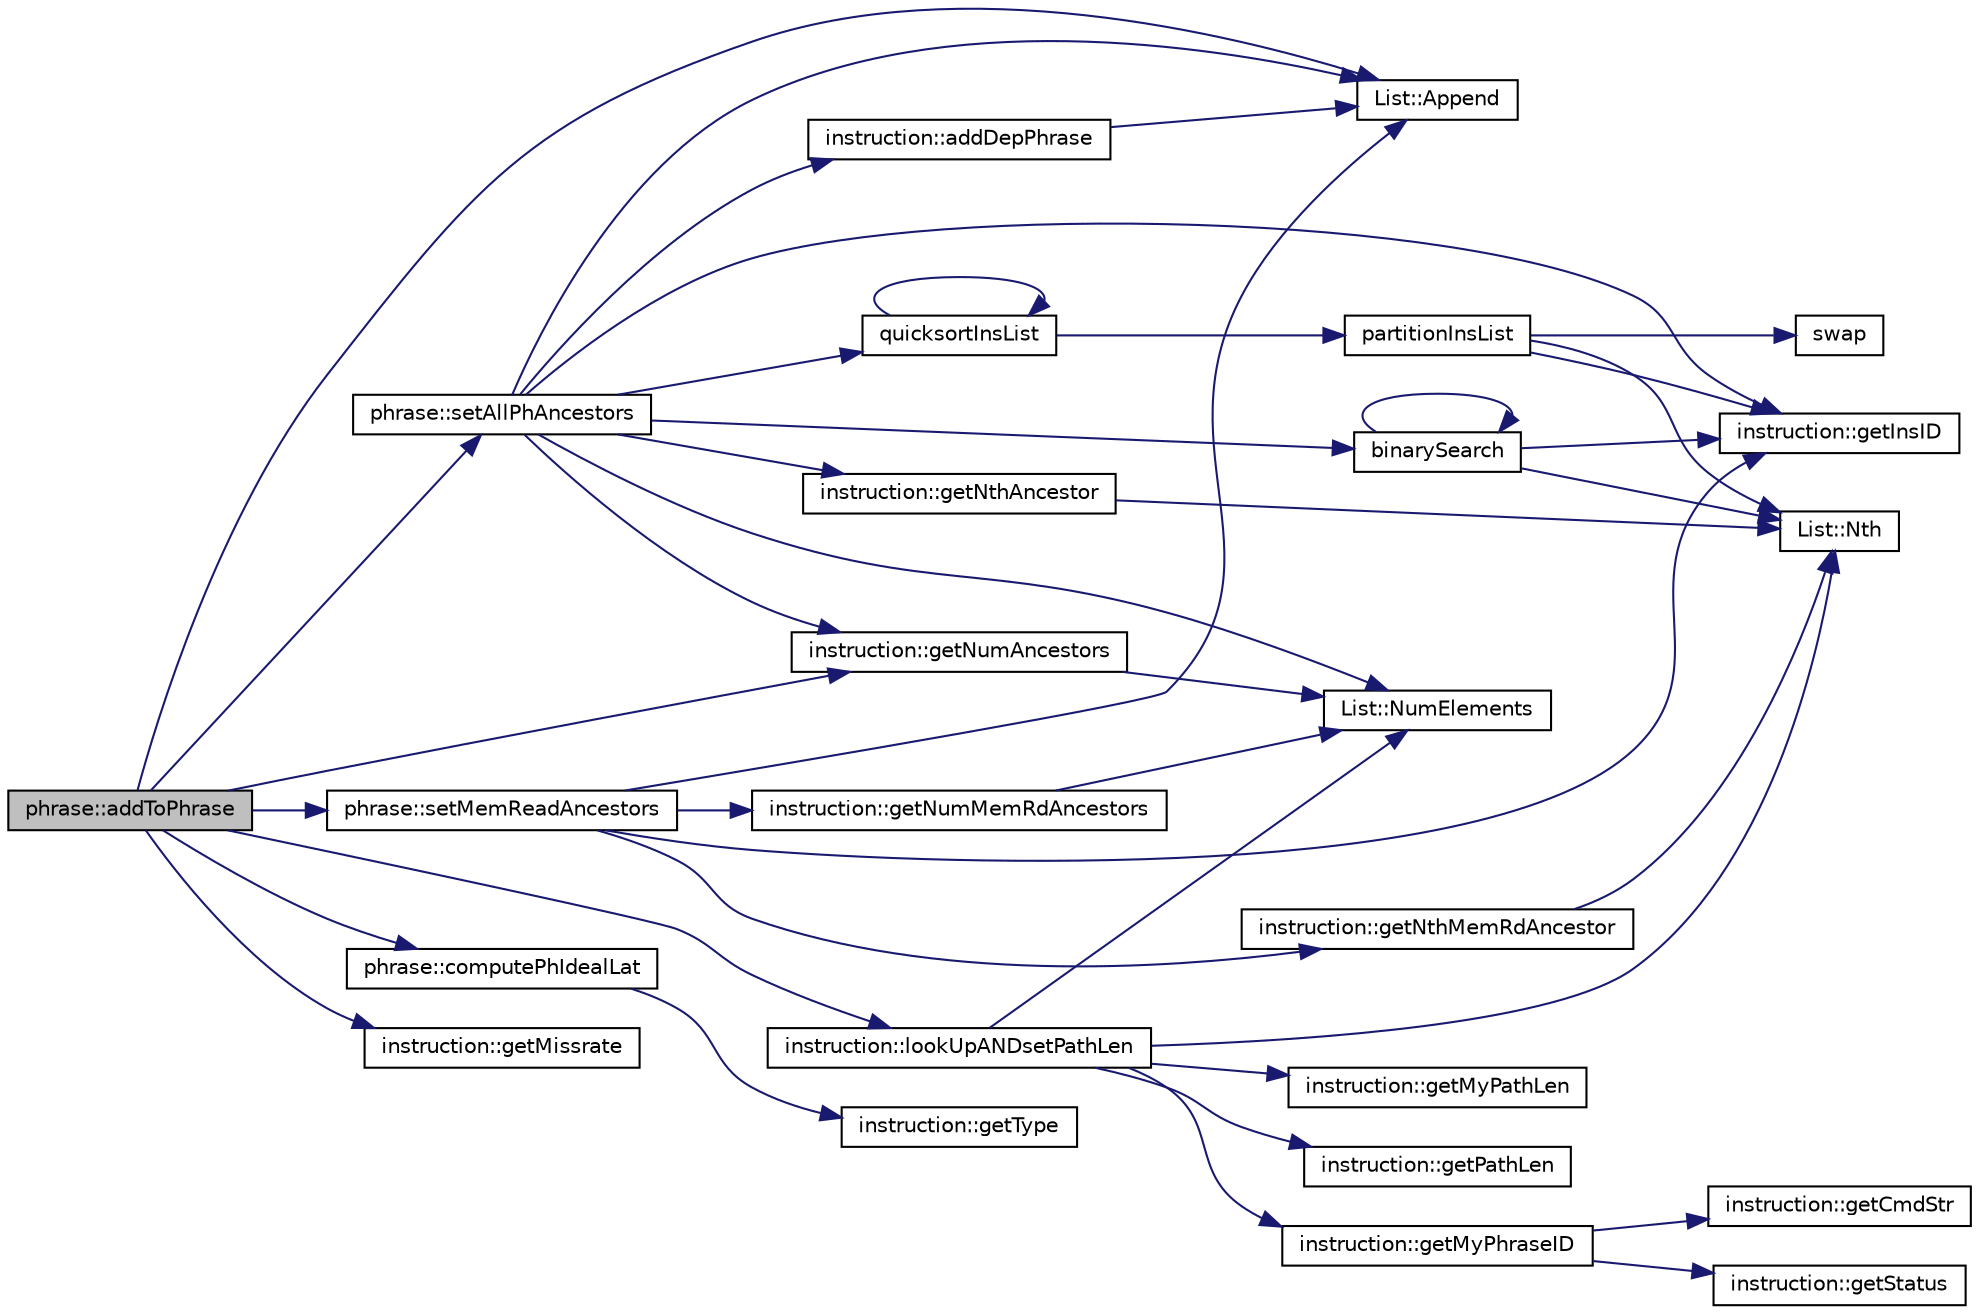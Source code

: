 digraph G
{
  edge [fontname="Helvetica",fontsize="10",labelfontname="Helvetica",labelfontsize="10"];
  node [fontname="Helvetica",fontsize="10",shape=record];
  rankdir=LR;
  Node1 [label="phrase::addToPhrase",height=0.2,width=0.4,color="black", fillcolor="grey75", style="filled" fontcolor="black"];
  Node1 -> Node2 [color="midnightblue",fontsize="10",style="solid",fontname="Helvetica"];
  Node2 [label="List::Append",height=0.2,width=0.4,color="black", fillcolor="white", style="filled",URL="$classList.html#a473190098e38206d0125b0737245e613"];
  Node1 -> Node3 [color="midnightblue",fontsize="10",style="solid",fontname="Helvetica"];
  Node3 [label="phrase::computePhIdealLat",height=0.2,width=0.4,color="black", fillcolor="white", style="filled",URL="$classphrase.html#a3802e4135d44de3591bf71a939b37123"];
  Node3 -> Node4 [color="midnightblue",fontsize="10",style="solid",fontname="Helvetica"];
  Node4 [label="instruction::getType",height=0.2,width=0.4,color="black", fillcolor="white", style="filled",URL="$classinstruction.html#a47623362d505a662b974624f81288389"];
  Node1 -> Node5 [color="midnightblue",fontsize="10",style="solid",fontname="Helvetica"];
  Node5 [label="instruction::getMissrate",height=0.2,width=0.4,color="black", fillcolor="white", style="filled",URL="$classinstruction.html#a7f04521e22bec22c519fdc44d7c8b83a"];
  Node1 -> Node6 [color="midnightblue",fontsize="10",style="solid",fontname="Helvetica"];
  Node6 [label="instruction::getNumAncestors",height=0.2,width=0.4,color="black", fillcolor="white", style="filled",URL="$classinstruction.html#a2e29e3536ad20c65b6c7b76ba6e37ad8"];
  Node6 -> Node7 [color="midnightblue",fontsize="10",style="solid",fontname="Helvetica"];
  Node7 [label="List::NumElements",height=0.2,width=0.4,color="black", fillcolor="white", style="filled",URL="$classList.html#ac2e9d50f703b01bf643fa6ce50837c26"];
  Node1 -> Node8 [color="midnightblue",fontsize="10",style="solid",fontname="Helvetica"];
  Node8 [label="instruction::lookUpANDsetPathLen",height=0.2,width=0.4,color="black", fillcolor="white", style="filled",URL="$classinstruction.html#aad7cdb8a4cb4aa3f6fa92ceba462a106"];
  Node8 -> Node9 [color="midnightblue",fontsize="10",style="solid",fontname="Helvetica"];
  Node9 [label="instruction::getMyPathLen",height=0.2,width=0.4,color="black", fillcolor="white", style="filled",URL="$classinstruction.html#a48dbb40a5b7bc9bd36b3990fc61f20b2"];
  Node8 -> Node10 [color="midnightblue",fontsize="10",style="solid",fontname="Helvetica"];
  Node10 [label="instruction::getMyPhraseID",height=0.2,width=0.4,color="black", fillcolor="white", style="filled",URL="$classinstruction.html#a5047f83c94ed37bcae844d295ba0e6e4"];
  Node10 -> Node11 [color="midnightblue",fontsize="10",style="solid",fontname="Helvetica"];
  Node11 [label="instruction::getCmdStr",height=0.2,width=0.4,color="black", fillcolor="white", style="filled",URL="$classinstruction.html#a95d2dc965b2b6bb037d31af748b98d30"];
  Node10 -> Node12 [color="midnightblue",fontsize="10",style="solid",fontname="Helvetica"];
  Node12 [label="instruction::getStatus",height=0.2,width=0.4,color="black", fillcolor="white", style="filled",URL="$classinstruction.html#ae93f7b1b0385897bb15fc795ee654c37"];
  Node8 -> Node13 [color="midnightblue",fontsize="10",style="solid",fontname="Helvetica"];
  Node13 [label="instruction::getPathLen",height=0.2,width=0.4,color="black", fillcolor="white", style="filled",URL="$classinstruction.html#ac773a71d9b69171d092da07080735421"];
  Node8 -> Node14 [color="midnightblue",fontsize="10",style="solid",fontname="Helvetica"];
  Node14 [label="List::Nth",height=0.2,width=0.4,color="black", fillcolor="white", style="filled",URL="$classList.html#a5eb964816de33c85e1d46658ddf8c6c4"];
  Node8 -> Node7 [color="midnightblue",fontsize="10",style="solid",fontname="Helvetica"];
  Node1 -> Node15 [color="midnightblue",fontsize="10",style="solid",fontname="Helvetica"];
  Node15 [label="phrase::setAllPhAncestors",height=0.2,width=0.4,color="black", fillcolor="white", style="filled",URL="$classphrase.html#a6e02c8bca1014c332e8d137be57193a4"];
  Node15 -> Node16 [color="midnightblue",fontsize="10",style="solid",fontname="Helvetica"];
  Node16 [label="instruction::addDepPhrase",height=0.2,width=0.4,color="black", fillcolor="white", style="filled",URL="$classinstruction.html#a5e29538d1a3dd4e92132212155dab21b"];
  Node16 -> Node2 [color="midnightblue",fontsize="10",style="solid",fontname="Helvetica"];
  Node15 -> Node2 [color="midnightblue",fontsize="10",style="solid",fontname="Helvetica"];
  Node15 -> Node17 [color="midnightblue",fontsize="10",style="solid",fontname="Helvetica"];
  Node17 [label="binarySearch",height=0.2,width=0.4,color="black", fillcolor="white", style="filled",URL="$binarySearch_8cpp.html#a30ed210f0a1157716fcf899daeb3f89f"];
  Node17 -> Node17 [color="midnightblue",fontsize="10",style="solid",fontname="Helvetica"];
  Node17 -> Node18 [color="midnightblue",fontsize="10",style="solid",fontname="Helvetica"];
  Node18 [label="instruction::getInsID",height=0.2,width=0.4,color="black", fillcolor="white", style="filled",URL="$classinstruction.html#a0856c8a7411c298a51cd8d8d5e2f8b12"];
  Node17 -> Node14 [color="midnightblue",fontsize="10",style="solid",fontname="Helvetica"];
  Node15 -> Node18 [color="midnightblue",fontsize="10",style="solid",fontname="Helvetica"];
  Node15 -> Node19 [color="midnightblue",fontsize="10",style="solid",fontname="Helvetica"];
  Node19 [label="instruction::getNthAncestor",height=0.2,width=0.4,color="black", fillcolor="white", style="filled",URL="$classinstruction.html#aee9c18eaa3dfe56eacc82ac31b8231d5"];
  Node19 -> Node14 [color="midnightblue",fontsize="10",style="solid",fontname="Helvetica"];
  Node15 -> Node6 [color="midnightblue",fontsize="10",style="solid",fontname="Helvetica"];
  Node15 -> Node7 [color="midnightblue",fontsize="10",style="solid",fontname="Helvetica"];
  Node15 -> Node20 [color="midnightblue",fontsize="10",style="solid",fontname="Helvetica"];
  Node20 [label="quicksortInsList",height=0.2,width=0.4,color="black", fillcolor="white", style="filled",URL="$backend_2quickSort_8cpp.html#ac3c7b34f94a0a7b18762b5b22ca0b032"];
  Node20 -> Node21 [color="midnightblue",fontsize="10",style="solid",fontname="Helvetica"];
  Node21 [label="partitionInsList",height=0.2,width=0.4,color="black", fillcolor="white", style="filled",URL="$backend_2quickSort_8cpp.html#a0e6ef654e1122db28920291c49cb960f"];
  Node21 -> Node18 [color="midnightblue",fontsize="10",style="solid",fontname="Helvetica"];
  Node21 -> Node14 [color="midnightblue",fontsize="10",style="solid",fontname="Helvetica"];
  Node21 -> Node22 [color="midnightblue",fontsize="10",style="solid",fontname="Helvetica"];
  Node22 [label="swap",height=0.2,width=0.4,color="black", fillcolor="white", style="filled",URL="$backend_2quickSort_8cpp.html#a9b60d58c6031a4013f0a26bdd29d78ff"];
  Node20 -> Node20 [color="midnightblue",fontsize="10",style="solid",fontname="Helvetica"];
  Node1 -> Node23 [color="midnightblue",fontsize="10",style="solid",fontname="Helvetica"];
  Node23 [label="phrase::setMemReadAncestors",height=0.2,width=0.4,color="black", fillcolor="white", style="filled",URL="$classphrase.html#a486ed90f05206280c5a03441acd3f181"];
  Node23 -> Node2 [color="midnightblue",fontsize="10",style="solid",fontname="Helvetica"];
  Node23 -> Node18 [color="midnightblue",fontsize="10",style="solid",fontname="Helvetica"];
  Node23 -> Node24 [color="midnightblue",fontsize="10",style="solid",fontname="Helvetica"];
  Node24 [label="instruction::getNthMemRdAncestor",height=0.2,width=0.4,color="black", fillcolor="white", style="filled",URL="$classinstruction.html#ade9345ce46d71d566971798ea924a325"];
  Node24 -> Node14 [color="midnightblue",fontsize="10",style="solid",fontname="Helvetica"];
  Node23 -> Node25 [color="midnightblue",fontsize="10",style="solid",fontname="Helvetica"];
  Node25 [label="instruction::getNumMemRdAncestors",height=0.2,width=0.4,color="black", fillcolor="white", style="filled",URL="$classinstruction.html#a2a1e30e887dabbb7b60cc71a1d466105"];
  Node25 -> Node7 [color="midnightblue",fontsize="10",style="solid",fontname="Helvetica"];
}
